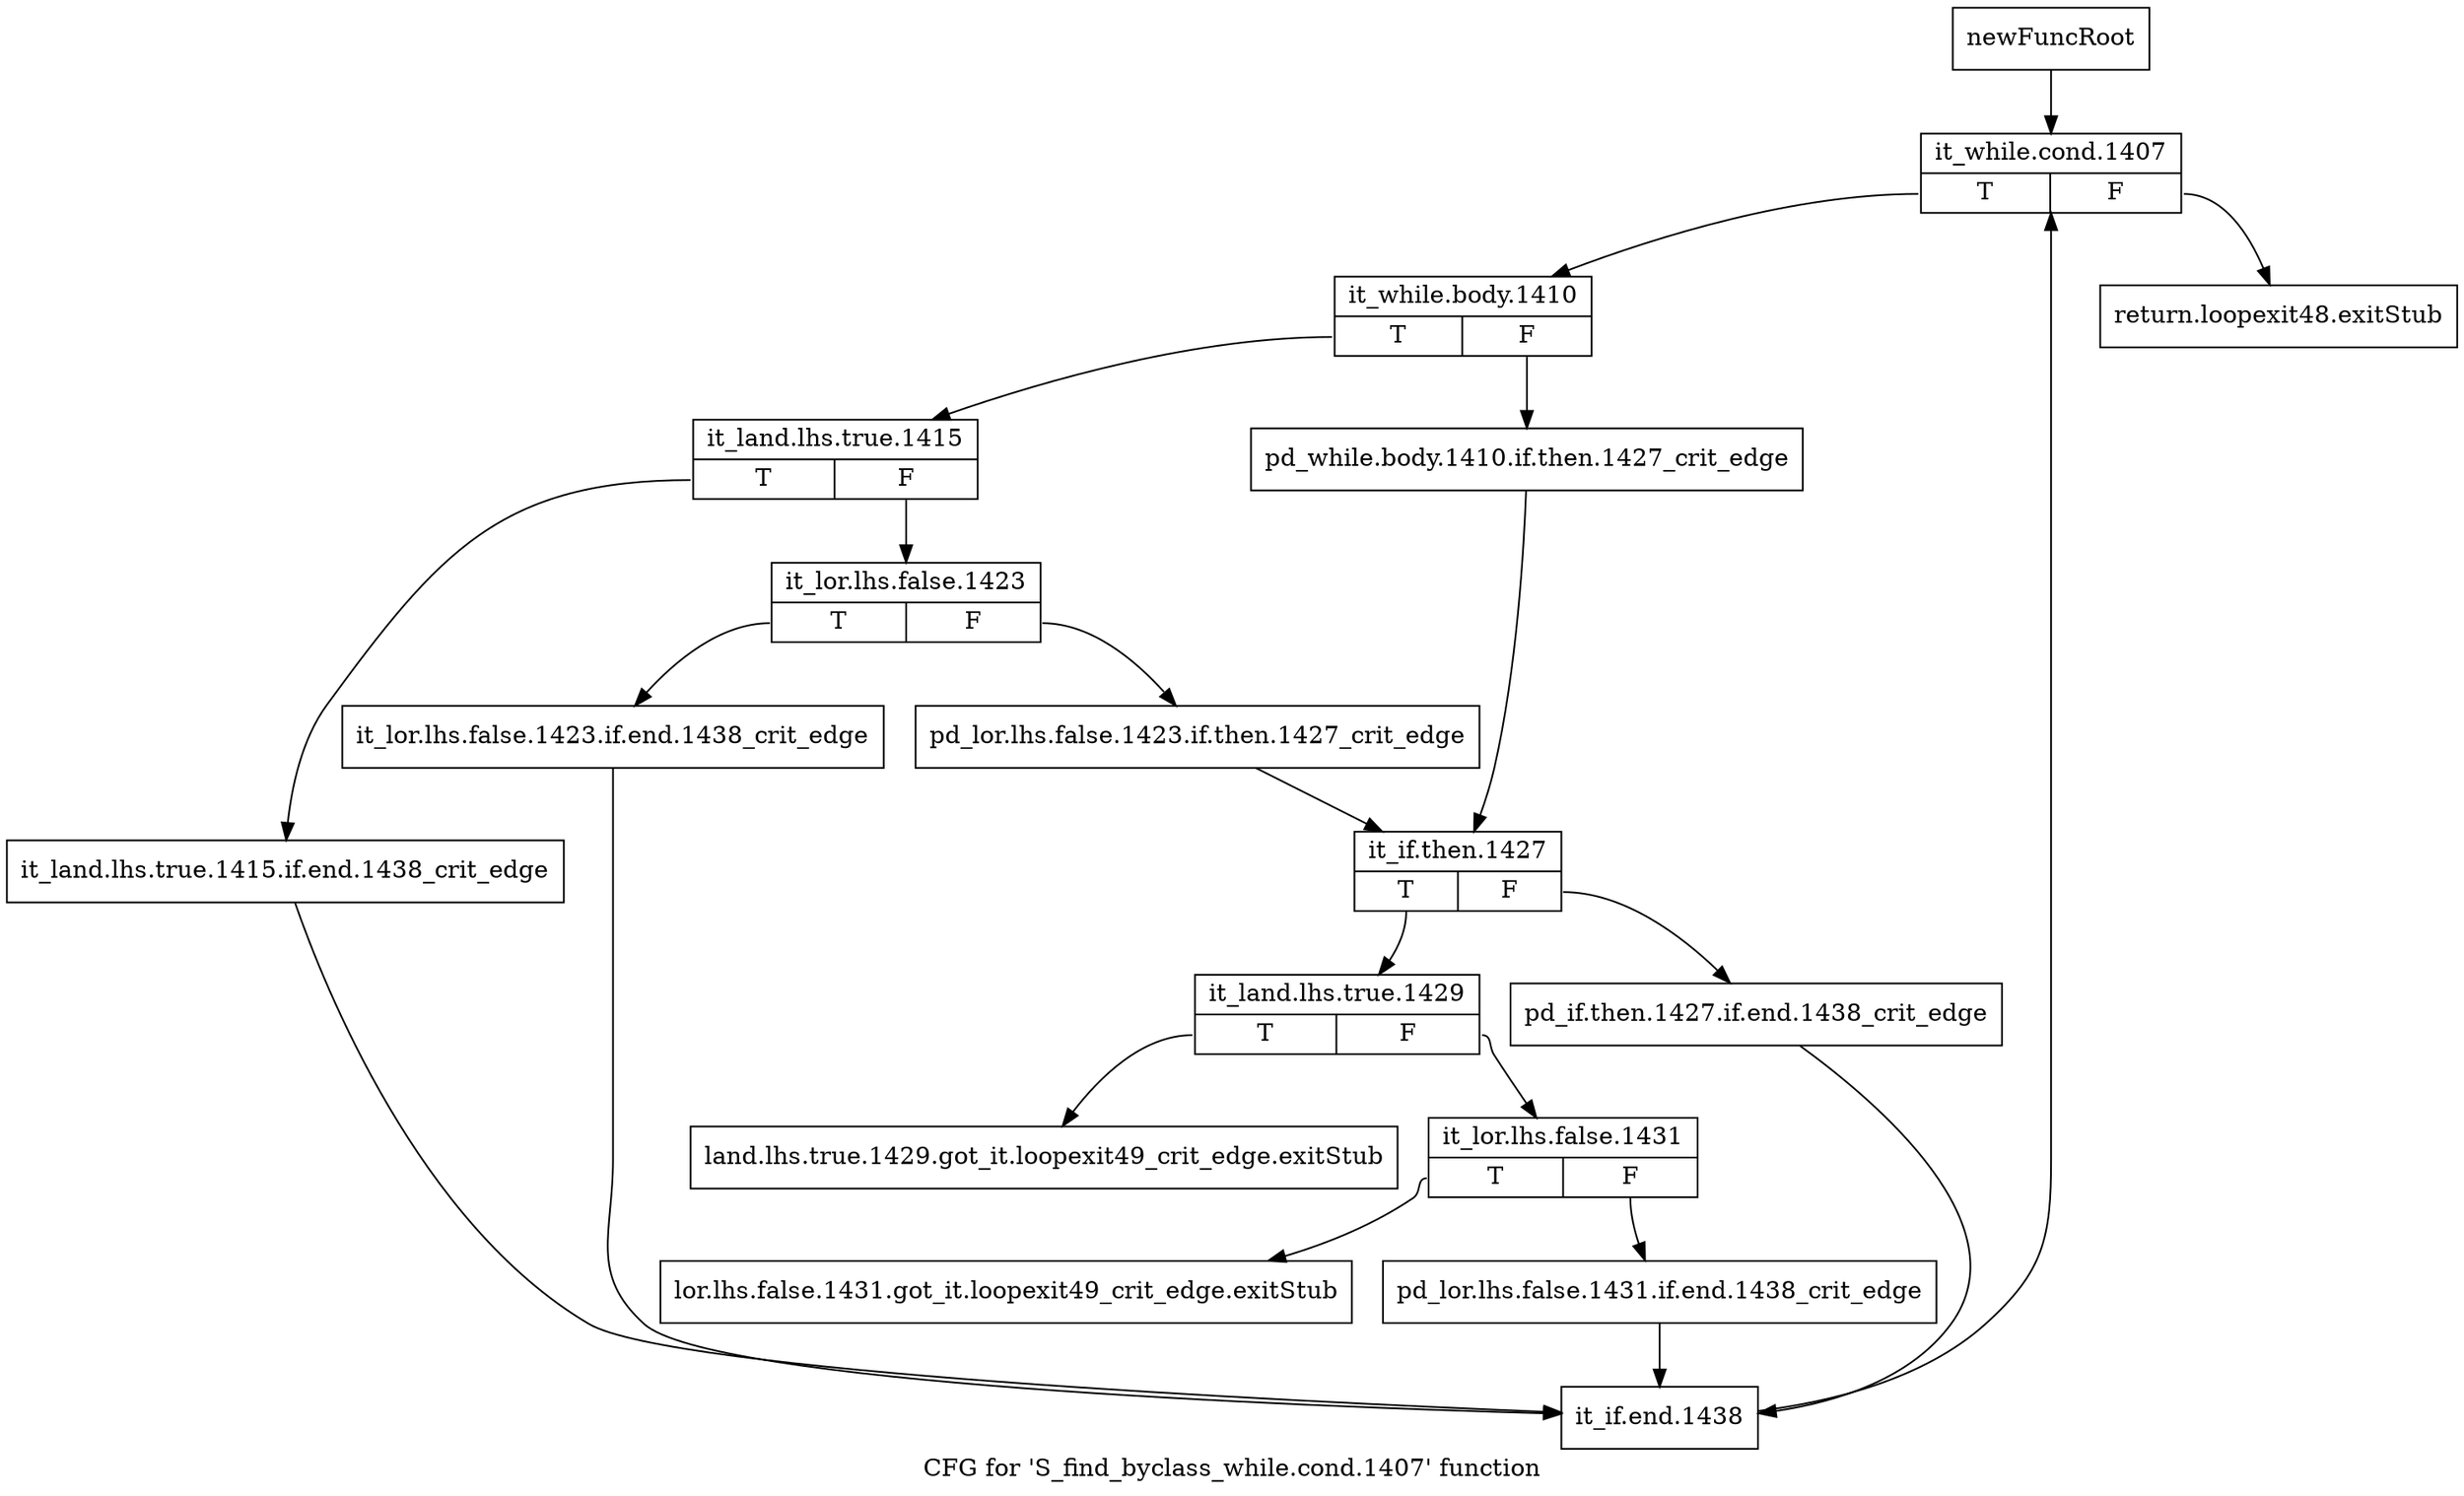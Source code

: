 digraph "CFG for 'S_find_byclass_while.cond.1407' function" {
	label="CFG for 'S_find_byclass_while.cond.1407' function";

	Node0x52bc0a0 [shape=record,label="{newFuncRoot}"];
	Node0x52bc0a0 -> Node0x52bc1e0;
	Node0x52bc0f0 [shape=record,label="{return.loopexit48.exitStub}"];
	Node0x52bc140 [shape=record,label="{land.lhs.true.1429.got_it.loopexit49_crit_edge.exitStub}"];
	Node0x52bc190 [shape=record,label="{lor.lhs.false.1431.got_it.loopexit49_crit_edge.exitStub}"];
	Node0x52bc1e0 [shape=record,label="{it_while.cond.1407|{<s0>T|<s1>F}}"];
	Node0x52bc1e0:s0 -> Node0x52bc230;
	Node0x52bc1e0:s1 -> Node0x52bc0f0;
	Node0x52bc230 [shape=record,label="{it_while.body.1410|{<s0>T|<s1>F}}"];
	Node0x52bc230:s0 -> Node0x52bc2d0;
	Node0x52bc230:s1 -> Node0x52bc280;
	Node0x52bc280 [shape=record,label="{pd_while.body.1410.if.then.1427_crit_edge}"];
	Node0x52bc280 -> Node0x52bc3c0;
	Node0x52bc2d0 [shape=record,label="{it_land.lhs.true.1415|{<s0>T|<s1>F}}"];
	Node0x52bc2d0:s0 -> Node0x52bc5a0;
	Node0x52bc2d0:s1 -> Node0x52bc320;
	Node0x52bc320 [shape=record,label="{it_lor.lhs.false.1423|{<s0>T|<s1>F}}"];
	Node0x52bc320:s0 -> Node0x52bc550;
	Node0x52bc320:s1 -> Node0x52bc370;
	Node0x52bc370 [shape=record,label="{pd_lor.lhs.false.1423.if.then.1427_crit_edge}"];
	Node0x52bc370 -> Node0x52bc3c0;
	Node0x52bc3c0 [shape=record,label="{it_if.then.1427|{<s0>T|<s1>F}}"];
	Node0x52bc3c0:s0 -> Node0x52bc460;
	Node0x52bc3c0:s1 -> Node0x52bc410;
	Node0x52bc410 [shape=record,label="{pd_if.then.1427.if.end.1438_crit_edge}"];
	Node0x52bc410 -> Node0x52bc5f0;
	Node0x52bc460 [shape=record,label="{it_land.lhs.true.1429|{<s0>T|<s1>F}}"];
	Node0x52bc460:s0 -> Node0x52bc140;
	Node0x52bc460:s1 -> Node0x52bc4b0;
	Node0x52bc4b0 [shape=record,label="{it_lor.lhs.false.1431|{<s0>T|<s1>F}}"];
	Node0x52bc4b0:s0 -> Node0x52bc190;
	Node0x52bc4b0:s1 -> Node0x52bc500;
	Node0x52bc500 [shape=record,label="{pd_lor.lhs.false.1431.if.end.1438_crit_edge}"];
	Node0x52bc500 -> Node0x52bc5f0;
	Node0x52bc550 [shape=record,label="{it_lor.lhs.false.1423.if.end.1438_crit_edge}"];
	Node0x52bc550 -> Node0x52bc5f0;
	Node0x52bc5a0 [shape=record,label="{it_land.lhs.true.1415.if.end.1438_crit_edge}"];
	Node0x52bc5a0 -> Node0x52bc5f0;
	Node0x52bc5f0 [shape=record,label="{it_if.end.1438}"];
	Node0x52bc5f0 -> Node0x52bc1e0;
}
